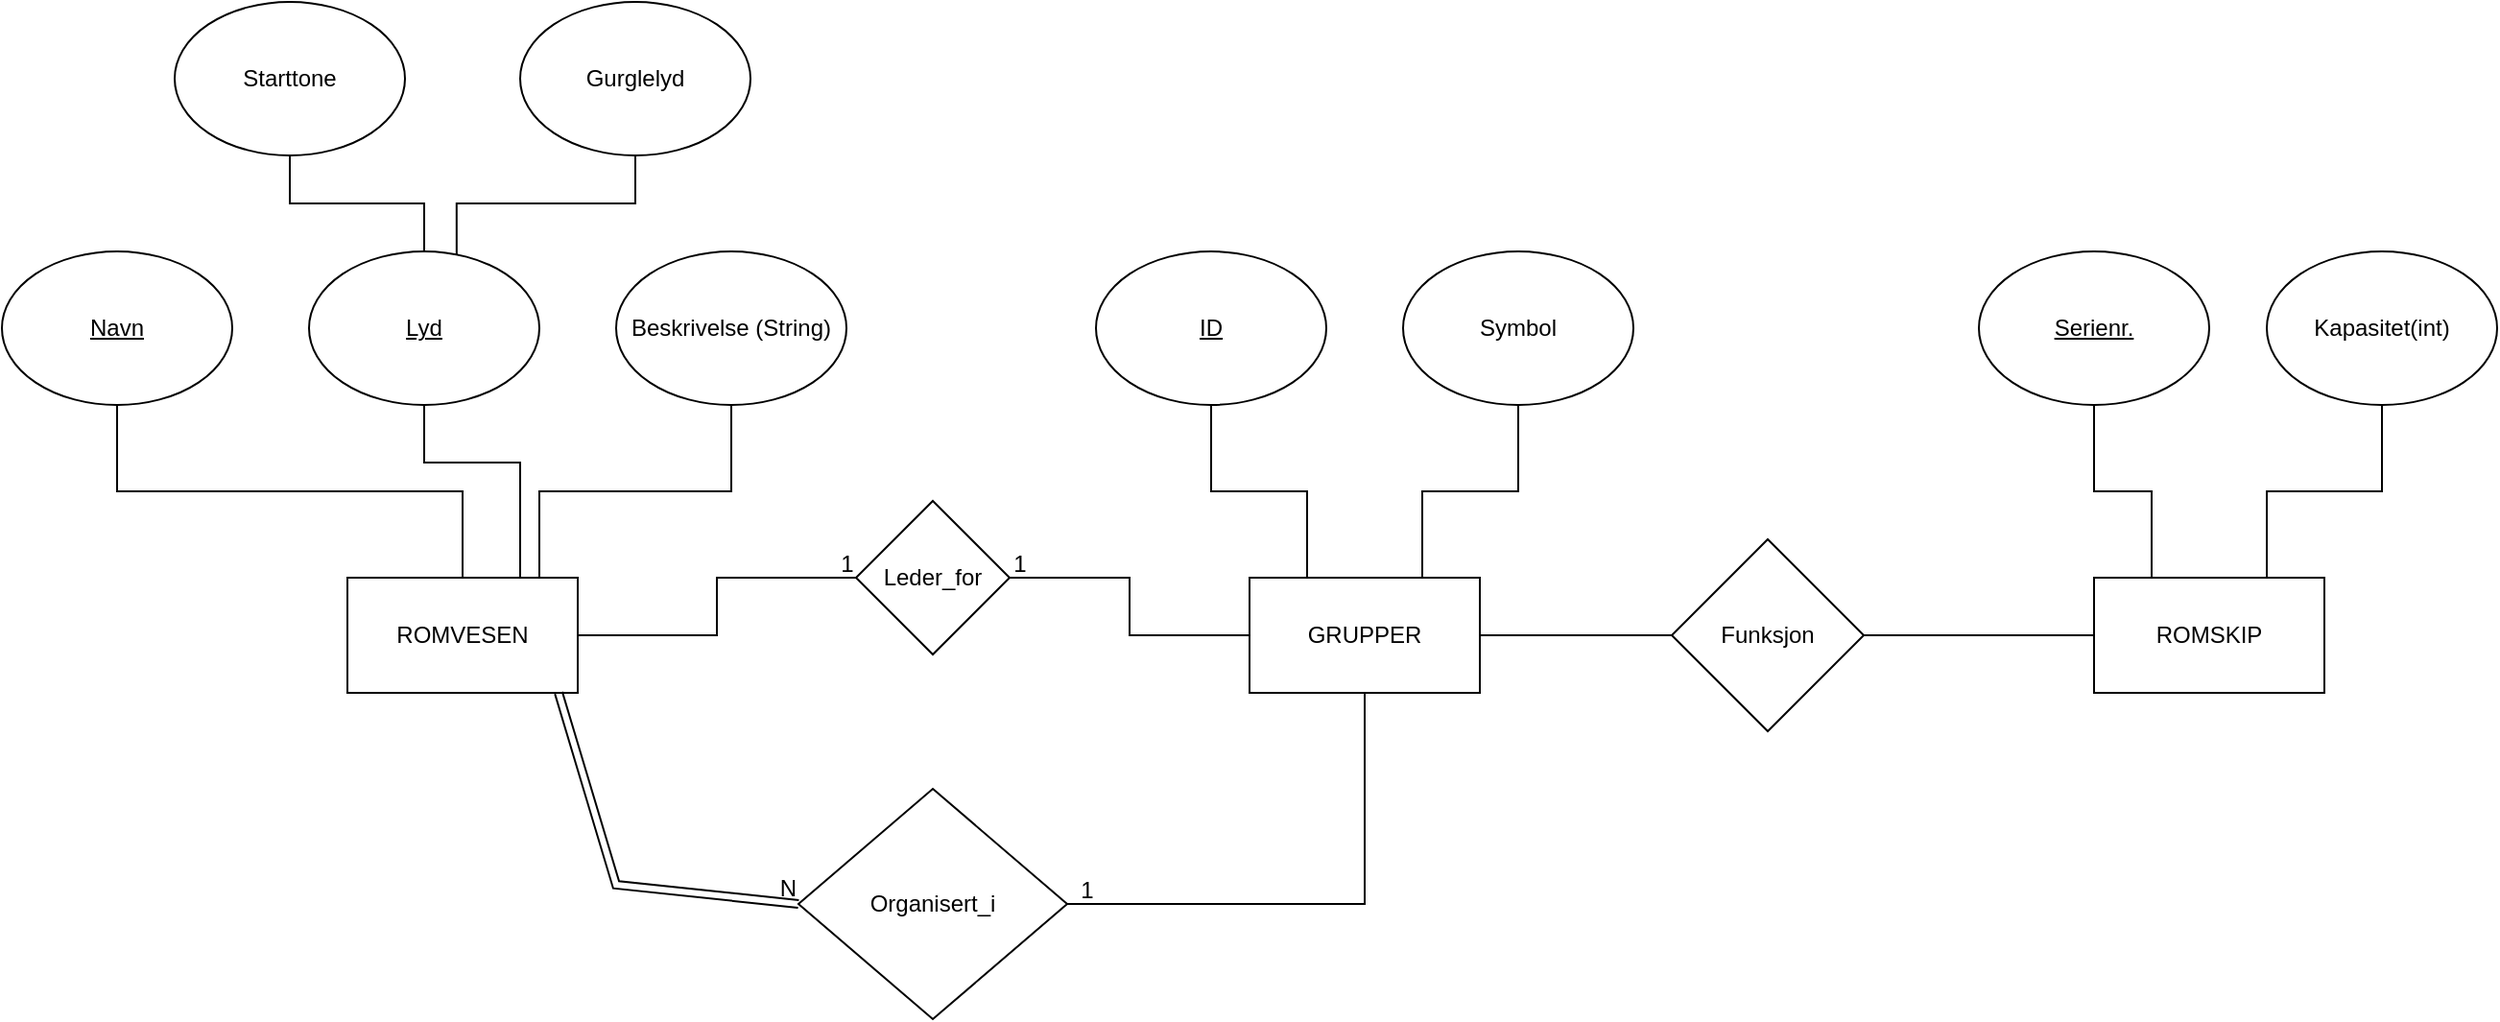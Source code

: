 <mxfile version="21.7.4" type="github">
  <diagram name="Page-1" id="I5MYJkCJgakA7Gdwmx0L">
    <mxGraphModel dx="1434" dy="769" grid="1" gridSize="10" guides="1" tooltips="1" connect="1" arrows="1" fold="1" page="1" pageScale="1" pageWidth="827" pageHeight="1169" math="0" shadow="0">
      <root>
        <mxCell id="0" />
        <mxCell id="1" parent="0" />
        <mxCell id="GEHN1lFAxro-cPAtKBEE-3" style="edgeStyle=orthogonalEdgeStyle;rounded=0;orthogonalLoop=1;jettySize=auto;html=1;exitX=0.5;exitY=0;exitDx=0;exitDy=0;entryX=0.5;entryY=1;entryDx=0;entryDy=0;endArrow=none;endFill=0;" parent="1" source="GEHN1lFAxro-cPAtKBEE-1" target="GEHN1lFAxro-cPAtKBEE-2" edge="1">
          <mxGeometry relative="1" as="geometry" />
        </mxCell>
        <mxCell id="GEHN1lFAxro-cPAtKBEE-6" style="edgeStyle=orthogonalEdgeStyle;rounded=0;orthogonalLoop=1;jettySize=auto;html=1;exitX=0.75;exitY=0;exitDx=0;exitDy=0;entryX=0.5;entryY=1;entryDx=0;entryDy=0;endArrow=none;endFill=0;" parent="1" source="GEHN1lFAxro-cPAtKBEE-1" target="GEHN1lFAxro-cPAtKBEE-4" edge="1">
          <mxGeometry relative="1" as="geometry">
            <Array as="points">
              <mxPoint x="390" y="320" />
              <mxPoint x="340" y="320" />
            </Array>
          </mxGeometry>
        </mxCell>
        <mxCell id="GEHN1lFAxro-cPAtKBEE-12" style="edgeStyle=orthogonalEdgeStyle;rounded=0;orthogonalLoop=1;jettySize=auto;html=1;exitX=1;exitY=0;exitDx=0;exitDy=0;entryX=0.5;entryY=1;entryDx=0;entryDy=0;endArrow=none;endFill=0;" parent="1" source="GEHN1lFAxro-cPAtKBEE-1" target="GEHN1lFAxro-cPAtKBEE-11" edge="1">
          <mxGeometry relative="1" as="geometry">
            <Array as="points">
              <mxPoint x="400" y="380" />
              <mxPoint x="400" y="335" />
              <mxPoint x="500" y="335" />
            </Array>
          </mxGeometry>
        </mxCell>
        <mxCell id="GEHN1lFAxro-cPAtKBEE-22" style="edgeStyle=orthogonalEdgeStyle;rounded=0;orthogonalLoop=1;jettySize=auto;html=1;entryX=0;entryY=0.5;entryDx=0;entryDy=0;endArrow=none;endFill=0;" parent="1" source="GEHN1lFAxro-cPAtKBEE-1" target="GEHN1lFAxro-cPAtKBEE-21" edge="1">
          <mxGeometry relative="1" as="geometry" />
        </mxCell>
        <mxCell id="GEHN1lFAxro-cPAtKBEE-1" value="ROMVESEN" style="rounded=0;whiteSpace=wrap;html=1;" parent="1" vertex="1">
          <mxGeometry x="300" y="380" width="120" height="60" as="geometry" />
        </mxCell>
        <mxCell id="GEHN1lFAxro-cPAtKBEE-2" value="&lt;u&gt;Navn&lt;/u&gt;" style="ellipse;whiteSpace=wrap;html=1;" parent="1" vertex="1">
          <mxGeometry x="120" y="210" width="120" height="80" as="geometry" />
        </mxCell>
        <mxCell id="GEHN1lFAxro-cPAtKBEE-9" style="edgeStyle=orthogonalEdgeStyle;rounded=0;orthogonalLoop=1;jettySize=auto;html=1;exitX=0.5;exitY=0;exitDx=0;exitDy=0;entryX=0.5;entryY=1;entryDx=0;entryDy=0;endArrow=none;endFill=0;" parent="1" source="GEHN1lFAxro-cPAtKBEE-4" target="GEHN1lFAxro-cPAtKBEE-7" edge="1">
          <mxGeometry relative="1" as="geometry" />
        </mxCell>
        <mxCell id="GEHN1lFAxro-cPAtKBEE-4" value="&lt;u&gt;Lyd&lt;/u&gt;" style="ellipse;whiteSpace=wrap;html=1;" parent="1" vertex="1">
          <mxGeometry x="280" y="210" width="120" height="80" as="geometry" />
        </mxCell>
        <mxCell id="GEHN1lFAxro-cPAtKBEE-7" value="Starttone" style="ellipse;whiteSpace=wrap;html=1;" parent="1" vertex="1">
          <mxGeometry x="210" y="80" width="120" height="80" as="geometry" />
        </mxCell>
        <mxCell id="GEHN1lFAxro-cPAtKBEE-10" style="edgeStyle=orthogonalEdgeStyle;rounded=0;orthogonalLoop=1;jettySize=auto;html=1;endArrow=none;endFill=0;entryX=0.641;entryY=0.024;entryDx=0;entryDy=0;entryPerimeter=0;" parent="1" source="GEHN1lFAxro-cPAtKBEE-8" target="GEHN1lFAxro-cPAtKBEE-4" edge="1">
          <mxGeometry relative="1" as="geometry">
            <mxPoint x="440" y="220" as="targetPoint" />
          </mxGeometry>
        </mxCell>
        <mxCell id="GEHN1lFAxro-cPAtKBEE-8" value="Gurglelyd" style="ellipse;whiteSpace=wrap;html=1;" parent="1" vertex="1">
          <mxGeometry x="390" y="80" width="120" height="80" as="geometry" />
        </mxCell>
        <mxCell id="GEHN1lFAxro-cPAtKBEE-11" value="Beskrivelse (String)" style="ellipse;whiteSpace=wrap;html=1;" parent="1" vertex="1">
          <mxGeometry x="440" y="210" width="120" height="80" as="geometry" />
        </mxCell>
        <mxCell id="GEHN1lFAxro-cPAtKBEE-16" value="" style="edgeStyle=orthogonalEdgeStyle;rounded=0;orthogonalLoop=1;jettySize=auto;html=1;endArrow=none;endFill=0;" parent="1" source="GEHN1lFAxro-cPAtKBEE-13" target="GEHN1lFAxro-cPAtKBEE-15" edge="1">
          <mxGeometry relative="1" as="geometry" />
        </mxCell>
        <mxCell id="GEHN1lFAxro-cPAtKBEE-13" value="Organisert_i" style="rhombus;whiteSpace=wrap;html=1;rounded=0;" parent="1" vertex="1">
          <mxGeometry x="535" y="490" width="140" height="120" as="geometry" />
        </mxCell>
        <mxCell id="GEHN1lFAxro-cPAtKBEE-32" style="edgeStyle=orthogonalEdgeStyle;rounded=0;orthogonalLoop=1;jettySize=auto;html=1;exitX=1;exitY=0.5;exitDx=0;exitDy=0;endArrow=none;endFill=0;" parent="1" source="GEHN1lFAxro-cPAtKBEE-15" target="GEHN1lFAxro-cPAtKBEE-26" edge="1">
          <mxGeometry relative="1" as="geometry" />
        </mxCell>
        <mxCell id="GEHN1lFAxro-cPAtKBEE-36" style="edgeStyle=orthogonalEdgeStyle;rounded=0;orthogonalLoop=1;jettySize=auto;html=1;exitX=0.25;exitY=0;exitDx=0;exitDy=0;entryX=0.5;entryY=1;entryDx=0;entryDy=0;endArrow=none;endFill=0;" parent="1" source="GEHN1lFAxro-cPAtKBEE-15" target="GEHN1lFAxro-cPAtKBEE-34" edge="1">
          <mxGeometry relative="1" as="geometry" />
        </mxCell>
        <mxCell id="GEHN1lFAxro-cPAtKBEE-37" style="edgeStyle=orthogonalEdgeStyle;rounded=0;orthogonalLoop=1;jettySize=auto;html=1;exitX=0.75;exitY=0;exitDx=0;exitDy=0;entryX=0.5;entryY=1;entryDx=0;entryDy=0;endArrow=none;endFill=0;" parent="1" source="GEHN1lFAxro-cPAtKBEE-15" target="GEHN1lFAxro-cPAtKBEE-35" edge="1">
          <mxGeometry relative="1" as="geometry" />
        </mxCell>
        <mxCell id="GEHN1lFAxro-cPAtKBEE-15" value="GRUPPER" style="whiteSpace=wrap;html=1;rounded=0;" parent="1" vertex="1">
          <mxGeometry x="770" y="380" width="120" height="60" as="geometry" />
        </mxCell>
        <mxCell id="GEHN1lFAxro-cPAtKBEE-18" value="1" style="text;html=1;align=center;verticalAlign=middle;resizable=0;points=[];autosize=1;strokeColor=none;fillColor=none;" parent="1" vertex="1">
          <mxGeometry x="670" y="528" width="30" height="30" as="geometry" />
        </mxCell>
        <mxCell id="GEHN1lFAxro-cPAtKBEE-23" style="edgeStyle=orthogonalEdgeStyle;rounded=0;orthogonalLoop=1;jettySize=auto;html=1;exitX=1;exitY=0.5;exitDx=0;exitDy=0;entryX=0;entryY=0.5;entryDx=0;entryDy=0;endArrow=none;endFill=0;" parent="1" source="GEHN1lFAxro-cPAtKBEE-21" target="GEHN1lFAxro-cPAtKBEE-15" edge="1">
          <mxGeometry relative="1" as="geometry" />
        </mxCell>
        <mxCell id="GEHN1lFAxro-cPAtKBEE-21" value="Leder_for" style="rhombus;whiteSpace=wrap;html=1;" parent="1" vertex="1">
          <mxGeometry x="565" y="340" width="80" height="80" as="geometry" />
        </mxCell>
        <mxCell id="GEHN1lFAxro-cPAtKBEE-24" value="1" style="text;html=1;align=center;verticalAlign=middle;resizable=0;points=[];autosize=1;strokeColor=none;fillColor=none;" parent="1" vertex="1">
          <mxGeometry x="635" y="358" width="30" height="30" as="geometry" />
        </mxCell>
        <mxCell id="GEHN1lFAxro-cPAtKBEE-25" value="1" style="text;html=1;align=center;verticalAlign=middle;resizable=0;points=[];autosize=1;strokeColor=none;fillColor=none;" parent="1" vertex="1">
          <mxGeometry x="545" y="358" width="30" height="30" as="geometry" />
        </mxCell>
        <mxCell id="GEHN1lFAxro-cPAtKBEE-33" style="edgeStyle=orthogonalEdgeStyle;rounded=0;orthogonalLoop=1;jettySize=auto;html=1;exitX=1;exitY=0.5;exitDx=0;exitDy=0;entryX=0;entryY=0.5;entryDx=0;entryDy=0;endArrow=none;endFill=0;" parent="1" source="GEHN1lFAxro-cPAtKBEE-26" target="GEHN1lFAxro-cPAtKBEE-30" edge="1">
          <mxGeometry relative="1" as="geometry" />
        </mxCell>
        <mxCell id="GEHN1lFAxro-cPAtKBEE-26" value="Funksjon" style="rhombus;whiteSpace=wrap;html=1;rounded=0;" parent="1" vertex="1">
          <mxGeometry x="990" y="360" width="100" height="100" as="geometry" />
        </mxCell>
        <mxCell id="GEHN1lFAxro-cPAtKBEE-40" style="edgeStyle=orthogonalEdgeStyle;rounded=0;orthogonalLoop=1;jettySize=auto;html=1;exitX=0.25;exitY=0;exitDx=0;exitDy=0;entryX=0.5;entryY=1;entryDx=0;entryDy=0;endArrow=none;endFill=0;" parent="1" source="GEHN1lFAxro-cPAtKBEE-30" target="GEHN1lFAxro-cPAtKBEE-38" edge="1">
          <mxGeometry relative="1" as="geometry" />
        </mxCell>
        <mxCell id="GEHN1lFAxro-cPAtKBEE-41" style="edgeStyle=orthogonalEdgeStyle;rounded=0;orthogonalLoop=1;jettySize=auto;html=1;exitX=0.75;exitY=0;exitDx=0;exitDy=0;entryX=0.5;entryY=1;entryDx=0;entryDy=0;endArrow=none;endFill=0;" parent="1" source="GEHN1lFAxro-cPAtKBEE-30" target="GEHN1lFAxro-cPAtKBEE-39" edge="1">
          <mxGeometry relative="1" as="geometry" />
        </mxCell>
        <mxCell id="GEHN1lFAxro-cPAtKBEE-30" value="ROMSKIP" style="whiteSpace=wrap;html=1;rounded=0;" parent="1" vertex="1">
          <mxGeometry x="1210" y="380" width="120" height="60" as="geometry" />
        </mxCell>
        <mxCell id="GEHN1lFAxro-cPAtKBEE-34" value="&lt;u&gt;ID&lt;/u&gt;" style="ellipse;whiteSpace=wrap;html=1;" parent="1" vertex="1">
          <mxGeometry x="690" y="210" width="120" height="80" as="geometry" />
        </mxCell>
        <mxCell id="GEHN1lFAxro-cPAtKBEE-35" value="Symbol" style="ellipse;whiteSpace=wrap;html=1;" parent="1" vertex="1">
          <mxGeometry x="850" y="210" width="120" height="80" as="geometry" />
        </mxCell>
        <mxCell id="GEHN1lFAxro-cPAtKBEE-38" value="&lt;u&gt;Serienr.&lt;/u&gt;" style="ellipse;whiteSpace=wrap;html=1;" parent="1" vertex="1">
          <mxGeometry x="1150" y="210" width="120" height="80" as="geometry" />
        </mxCell>
        <mxCell id="GEHN1lFAxro-cPAtKBEE-39" value="Kapasitet(int)" style="ellipse;whiteSpace=wrap;html=1;" parent="1" vertex="1">
          <mxGeometry x="1300" y="210" width="120" height="80" as="geometry" />
        </mxCell>
        <mxCell id="GEHN1lFAxro-cPAtKBEE-42" value="" style="shape=link;html=1;rounded=0;entryX=0;entryY=0.5;entryDx=0;entryDy=0;exitX=0.917;exitY=1;exitDx=0;exitDy=0;exitPerimeter=0;" parent="1" target="GEHN1lFAxro-cPAtKBEE-13" edge="1" source="GEHN1lFAxro-cPAtKBEE-1">
          <mxGeometry relative="1" as="geometry">
            <mxPoint x="420" y="430" as="sourcePoint" />
            <mxPoint x="580" y="430" as="targetPoint" />
            <Array as="points">
              <mxPoint x="440" y="540" />
            </Array>
          </mxGeometry>
        </mxCell>
        <mxCell id="GEHN1lFAxro-cPAtKBEE-43" value="N" style="resizable=0;html=1;whiteSpace=wrap;align=right;verticalAlign=bottom;" parent="GEHN1lFAxro-cPAtKBEE-42" connectable="0" vertex="1">
          <mxGeometry x="1" relative="1" as="geometry" />
        </mxCell>
      </root>
    </mxGraphModel>
  </diagram>
</mxfile>
